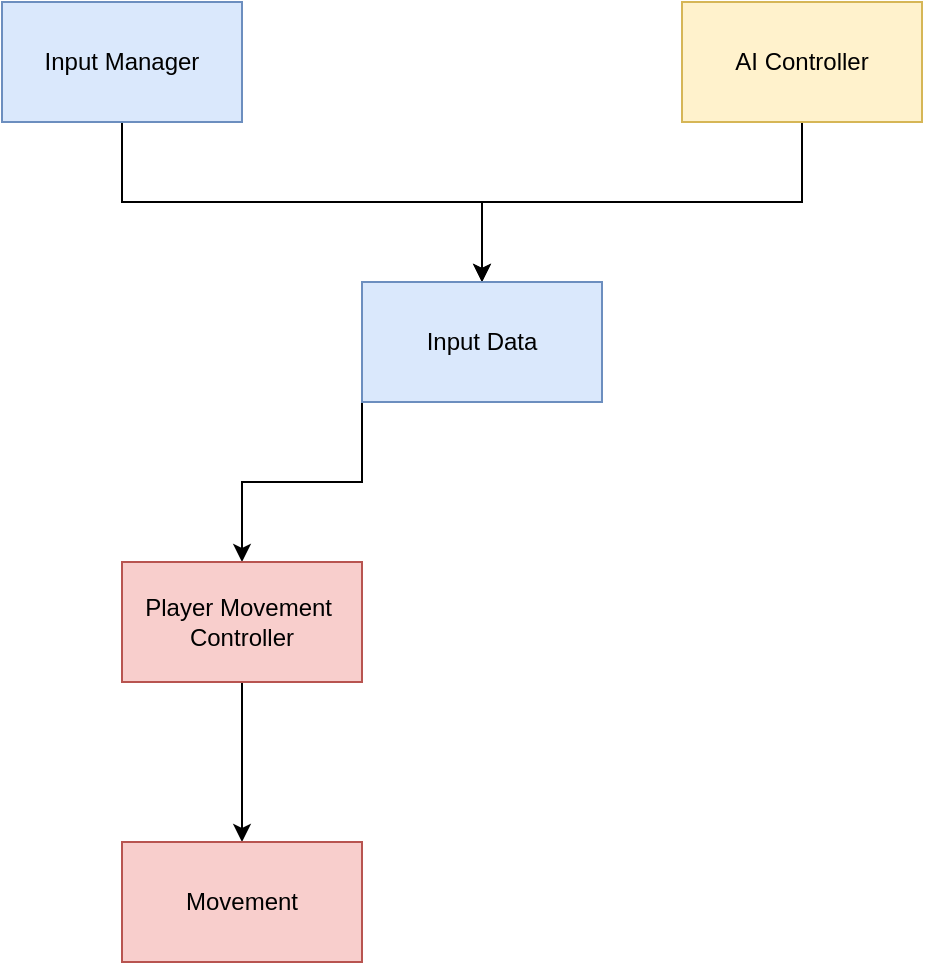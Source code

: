 <mxfile version="15.2.7" type="device"><diagram id="9_LM7mma9dcEOqiBhV2u" name="Sayfa -1"><mxGraphModel dx="852" dy="534" grid="1" gridSize="10" guides="1" tooltips="1" connect="1" arrows="1" fold="1" page="1" pageScale="1" pageWidth="827" pageHeight="1169" math="0" shadow="0"><root><mxCell id="0"/><mxCell id="1" parent="0"/><mxCell id="ZwlDMCxaI1z3fZULRDwu-6" style="edgeStyle=orthogonalEdgeStyle;rounded=0;orthogonalLoop=1;jettySize=auto;html=1;entryX=0.5;entryY=0;entryDx=0;entryDy=0;" edge="1" parent="1" source="ZwlDMCxaI1z3fZULRDwu-1" target="ZwlDMCxaI1z3fZULRDwu-3"><mxGeometry relative="1" as="geometry"><mxPoint x="190" y="210" as="targetPoint"/><Array as="points"><mxPoint x="190" y="200"/><mxPoint x="370" y="200"/></Array></mxGeometry></mxCell><mxCell id="ZwlDMCxaI1z3fZULRDwu-1" value="Input Manager" style="rounded=0;whiteSpace=wrap;html=1;fillColor=#dae8fc;strokeColor=#6c8ebf;" vertex="1" parent="1"><mxGeometry x="130" y="100" width="120" height="60" as="geometry"/></mxCell><mxCell id="ZwlDMCxaI1z3fZULRDwu-7" style="edgeStyle=orthogonalEdgeStyle;rounded=0;orthogonalLoop=1;jettySize=auto;html=1;" edge="1" parent="1" source="ZwlDMCxaI1z3fZULRDwu-2"><mxGeometry relative="1" as="geometry"><mxPoint x="370" y="240" as="targetPoint"/><Array as="points"><mxPoint x="530" y="200"/><mxPoint x="370" y="200"/></Array></mxGeometry></mxCell><mxCell id="ZwlDMCxaI1z3fZULRDwu-2" value="AI Controller" style="rounded=0;whiteSpace=wrap;html=1;fillColor=#fff2cc;strokeColor=#d6b656;" vertex="1" parent="1"><mxGeometry x="470" y="100" width="120" height="60" as="geometry"/></mxCell><mxCell id="ZwlDMCxaI1z3fZULRDwu-8" style="edgeStyle=orthogonalEdgeStyle;rounded=0;orthogonalLoop=1;jettySize=auto;html=1;exitX=0;exitY=1;exitDx=0;exitDy=0;" edge="1" parent="1" source="ZwlDMCxaI1z3fZULRDwu-3" target="ZwlDMCxaI1z3fZULRDwu-4"><mxGeometry relative="1" as="geometry"/></mxCell><mxCell id="ZwlDMCxaI1z3fZULRDwu-3" value="Input Data" style="rounded=0;whiteSpace=wrap;html=1;fillColor=#dae8fc;strokeColor=#6c8ebf;" vertex="1" parent="1"><mxGeometry x="310" y="240" width="120" height="60" as="geometry"/></mxCell><mxCell id="ZwlDMCxaI1z3fZULRDwu-9" style="edgeStyle=orthogonalEdgeStyle;rounded=0;orthogonalLoop=1;jettySize=auto;html=1;entryX=0.5;entryY=0;entryDx=0;entryDy=0;" edge="1" parent="1" source="ZwlDMCxaI1z3fZULRDwu-4" target="ZwlDMCxaI1z3fZULRDwu-5"><mxGeometry relative="1" as="geometry"/></mxCell><mxCell id="ZwlDMCxaI1z3fZULRDwu-4" value="Player Movement&amp;nbsp;&lt;br&gt;Controller" style="rounded=0;whiteSpace=wrap;html=1;fillColor=#f8cecc;strokeColor=#b85450;" vertex="1" parent="1"><mxGeometry x="190" y="380" width="120" height="60" as="geometry"/></mxCell><mxCell id="ZwlDMCxaI1z3fZULRDwu-5" value="Movement&lt;br&gt;" style="rounded=0;whiteSpace=wrap;html=1;fillColor=#f8cecc;strokeColor=#b85450;" vertex="1" parent="1"><mxGeometry x="190" y="520" width="120" height="60" as="geometry"/></mxCell></root></mxGraphModel></diagram></mxfile>